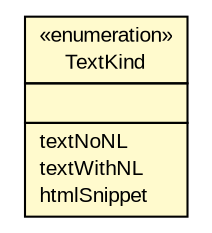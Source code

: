 #!/usr/local/bin/dot
#
# Class diagram 
# Generated by UMLGraph version R5_6_6-6-g3bdff0 (http://www.umlgraph.org/)
#

digraph G {
	edge [fontname="arial",fontsize=10,labelfontname="arial",labelfontsize=10];
	node [fontname="arial",fontsize=10,shape=plaintext];
	nodesep=0.25;
	ranksep=0.5;
	// org.tanjakostic.jcleancim.model.TextDescription.TextKind
	c178560 [label=<<table title="org.tanjakostic.jcleancim.model.TextDescription.TextKind" border="0" cellborder="1" cellspacing="0" cellpadding="2" port="p" bgcolor="lemonChiffon" href="./TextDescription.TextKind.html">
		<tr><td><table border="0" cellspacing="0" cellpadding="1">
<tr><td align="center" balign="center"> &#171;enumeration&#187; </td></tr>
<tr><td align="center" balign="center"> TextKind </td></tr>
		</table></td></tr>
		<tr><td><table border="0" cellspacing="0" cellpadding="1">
<tr><td align="left" balign="left">  </td></tr>
		</table></td></tr>
		<tr><td><table border="0" cellspacing="0" cellpadding="1">
<tr><td align="left" balign="left"> textNoNL </td></tr>
<tr><td align="left" balign="left"> textWithNL </td></tr>
<tr><td align="left" balign="left"> htmlSnippet </td></tr>
		</table></td></tr>
		</table>>, URL="./TextDescription.TextKind.html", fontname="arial", fontcolor="black", fontsize=10.0];
}

